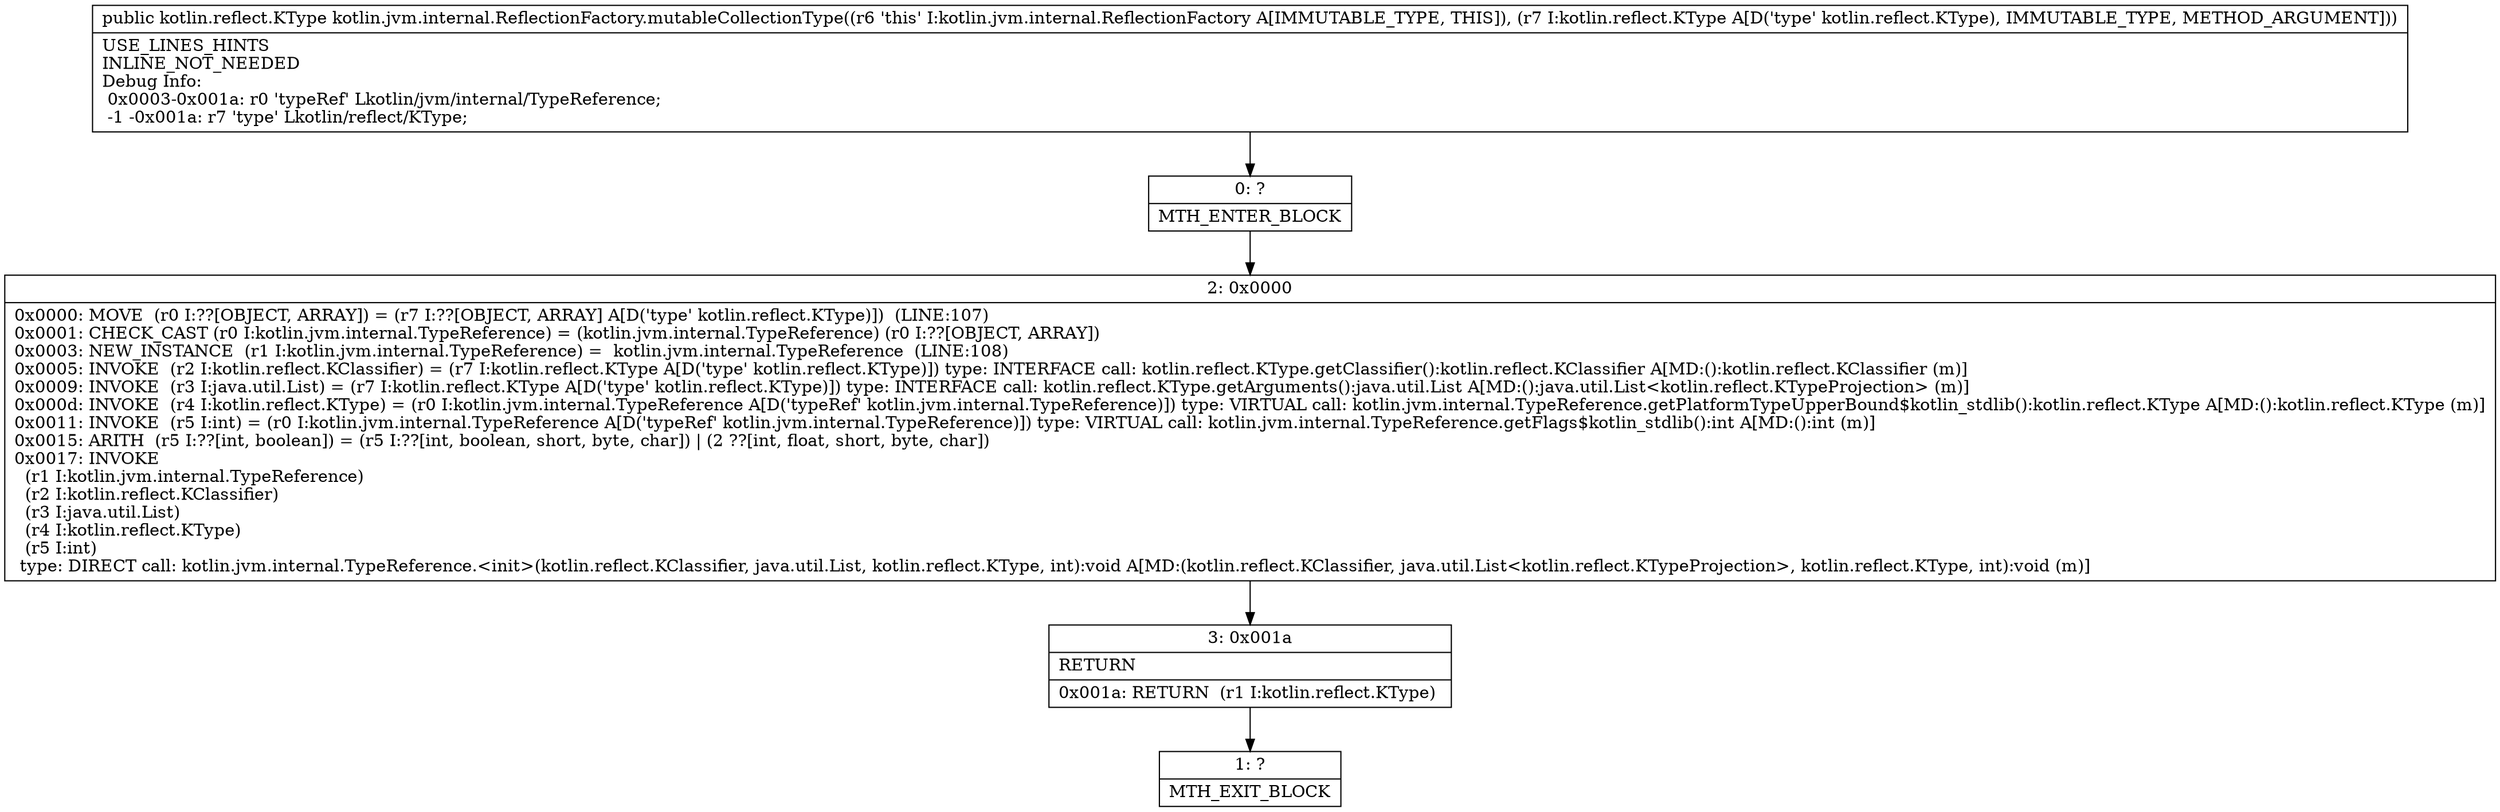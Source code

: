 digraph "CFG forkotlin.jvm.internal.ReflectionFactory.mutableCollectionType(Lkotlin\/reflect\/KType;)Lkotlin\/reflect\/KType;" {
Node_0 [shape=record,label="{0\:\ ?|MTH_ENTER_BLOCK\l}"];
Node_2 [shape=record,label="{2\:\ 0x0000|0x0000: MOVE  (r0 I:??[OBJECT, ARRAY]) = (r7 I:??[OBJECT, ARRAY] A[D('type' kotlin.reflect.KType)])  (LINE:107)\l0x0001: CHECK_CAST (r0 I:kotlin.jvm.internal.TypeReference) = (kotlin.jvm.internal.TypeReference) (r0 I:??[OBJECT, ARRAY]) \l0x0003: NEW_INSTANCE  (r1 I:kotlin.jvm.internal.TypeReference) =  kotlin.jvm.internal.TypeReference  (LINE:108)\l0x0005: INVOKE  (r2 I:kotlin.reflect.KClassifier) = (r7 I:kotlin.reflect.KType A[D('type' kotlin.reflect.KType)]) type: INTERFACE call: kotlin.reflect.KType.getClassifier():kotlin.reflect.KClassifier A[MD:():kotlin.reflect.KClassifier (m)]\l0x0009: INVOKE  (r3 I:java.util.List) = (r7 I:kotlin.reflect.KType A[D('type' kotlin.reflect.KType)]) type: INTERFACE call: kotlin.reflect.KType.getArguments():java.util.List A[MD:():java.util.List\<kotlin.reflect.KTypeProjection\> (m)]\l0x000d: INVOKE  (r4 I:kotlin.reflect.KType) = (r0 I:kotlin.jvm.internal.TypeReference A[D('typeRef' kotlin.jvm.internal.TypeReference)]) type: VIRTUAL call: kotlin.jvm.internal.TypeReference.getPlatformTypeUpperBound$kotlin_stdlib():kotlin.reflect.KType A[MD:():kotlin.reflect.KType (m)]\l0x0011: INVOKE  (r5 I:int) = (r0 I:kotlin.jvm.internal.TypeReference A[D('typeRef' kotlin.jvm.internal.TypeReference)]) type: VIRTUAL call: kotlin.jvm.internal.TypeReference.getFlags$kotlin_stdlib():int A[MD:():int (m)]\l0x0015: ARITH  (r5 I:??[int, boolean]) = (r5 I:??[int, boolean, short, byte, char]) \| (2 ??[int, float, short, byte, char]) \l0x0017: INVOKE  \l  (r1 I:kotlin.jvm.internal.TypeReference)\l  (r2 I:kotlin.reflect.KClassifier)\l  (r3 I:java.util.List)\l  (r4 I:kotlin.reflect.KType)\l  (r5 I:int)\l type: DIRECT call: kotlin.jvm.internal.TypeReference.\<init\>(kotlin.reflect.KClassifier, java.util.List, kotlin.reflect.KType, int):void A[MD:(kotlin.reflect.KClassifier, java.util.List\<kotlin.reflect.KTypeProjection\>, kotlin.reflect.KType, int):void (m)]\l}"];
Node_3 [shape=record,label="{3\:\ 0x001a|RETURN\l|0x001a: RETURN  (r1 I:kotlin.reflect.KType) \l}"];
Node_1 [shape=record,label="{1\:\ ?|MTH_EXIT_BLOCK\l}"];
MethodNode[shape=record,label="{public kotlin.reflect.KType kotlin.jvm.internal.ReflectionFactory.mutableCollectionType((r6 'this' I:kotlin.jvm.internal.ReflectionFactory A[IMMUTABLE_TYPE, THIS]), (r7 I:kotlin.reflect.KType A[D('type' kotlin.reflect.KType), IMMUTABLE_TYPE, METHOD_ARGUMENT]))  | USE_LINES_HINTS\lINLINE_NOT_NEEDED\lDebug Info:\l  0x0003\-0x001a: r0 'typeRef' Lkotlin\/jvm\/internal\/TypeReference;\l  \-1 \-0x001a: r7 'type' Lkotlin\/reflect\/KType;\l}"];
MethodNode -> Node_0;Node_0 -> Node_2;
Node_2 -> Node_3;
Node_3 -> Node_1;
}

